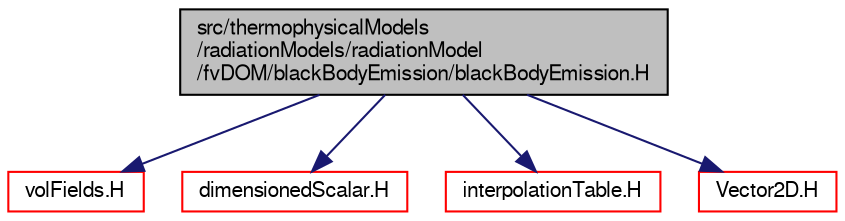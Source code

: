 digraph "src/thermophysicalModels/radiationModels/radiationModel/fvDOM/blackBodyEmission/blackBodyEmission.H"
{
  bgcolor="transparent";
  edge [fontname="FreeSans",fontsize="10",labelfontname="FreeSans",labelfontsize="10"];
  node [fontname="FreeSans",fontsize="10",shape=record];
  Node0 [label="src/thermophysicalModels\l/radiationModels/radiationModel\l/fvDOM/blackBodyEmission/blackBodyEmission.H",height=0.2,width=0.4,color="black", fillcolor="grey75", style="filled", fontcolor="black"];
  Node0 -> Node1 [color="midnightblue",fontsize="10",style="solid",fontname="FreeSans"];
  Node1 [label="volFields.H",height=0.2,width=0.4,color="red",URL="$a02750.html"];
  Node0 -> Node73 [color="midnightblue",fontsize="10",style="solid",fontname="FreeSans"];
  Node73 [label="dimensionedScalar.H",height=0.2,width=0.4,color="red",URL="$a09347.html"];
  Node0 -> Node300 [color="midnightblue",fontsize="10",style="solid",fontname="FreeSans"];
  Node300 [label="interpolationTable.H",height=0.2,width=0.4,color="red",URL="$a10421.html"];
  Node0 -> Node194 [color="midnightblue",fontsize="10",style="solid",fontname="FreeSans"];
  Node194 [label="Vector2D.H",height=0.2,width=0.4,color="red",URL="$a12851.html"];
}
